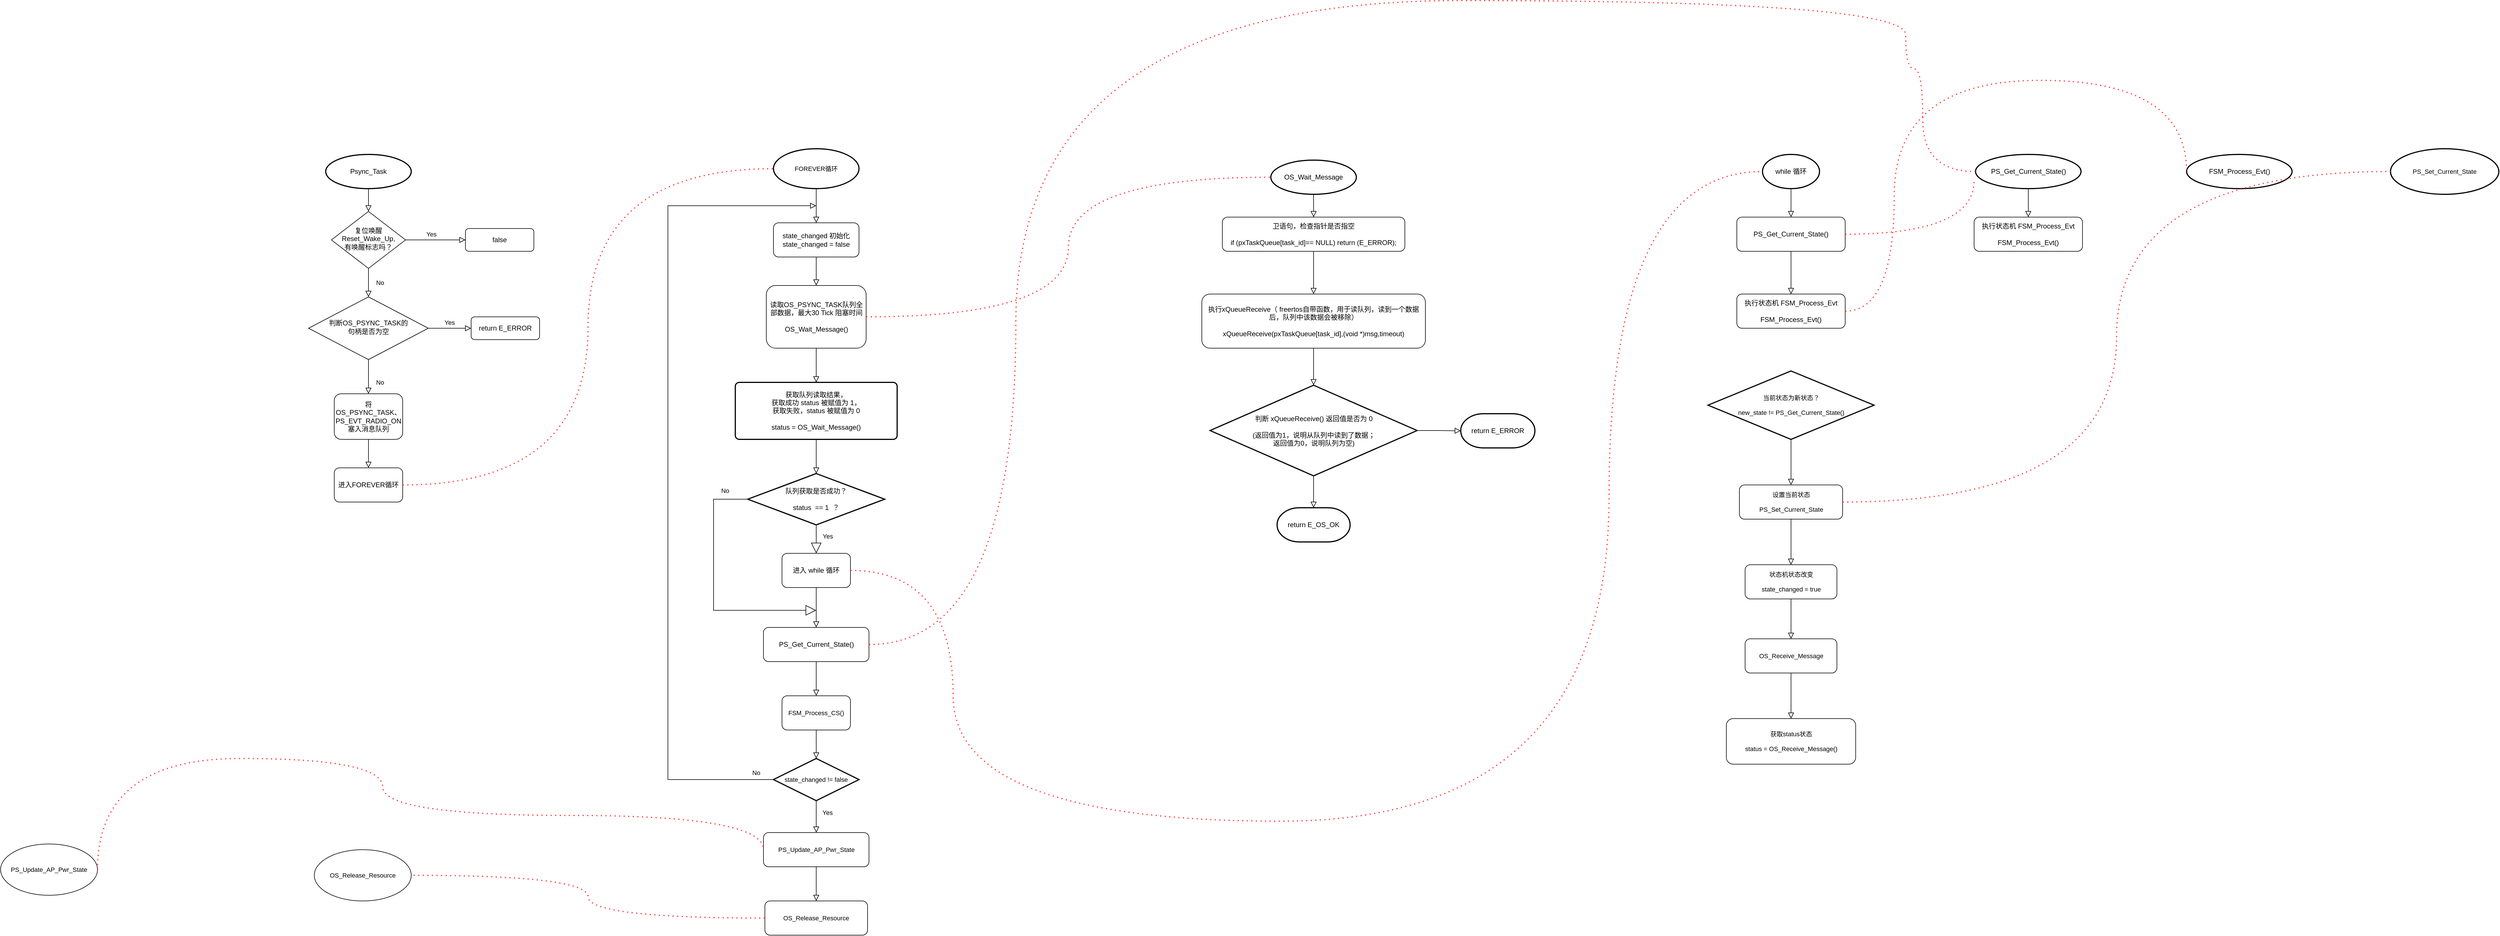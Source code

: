 <mxfile version="21.1.1" type="github">
  <diagram id="C5RBs43oDa-KdzZeNtuy" name="Page-1">
    <mxGraphModel dx="2639" dy="1533" grid="1" gridSize="10" guides="1" tooltips="1" connect="1" arrows="1" fold="1" page="1" pageScale="1" pageWidth="827" pageHeight="1169" math="0" shadow="0">
      <root>
        <mxCell id="WIyWlLk6GJQsqaUBKTNV-0" />
        <mxCell id="WIyWlLk6GJQsqaUBKTNV-1" parent="WIyWlLk6GJQsqaUBKTNV-0" />
        <mxCell id="h0zI696RxbgCG7kidYG2-146" value="" style="edgeStyle=orthogonalEdgeStyle;shape=connector;rounded=0;orthogonalLoop=1;jettySize=auto;html=1;shadow=0;labelBackgroundColor=none;strokeColor=default;strokeWidth=1;fontFamily=Helvetica;fontSize=11;fontColor=default;endArrow=block;endFill=0;endSize=8;" edge="1" parent="WIyWlLk6GJQsqaUBKTNV-1" source="h0zI696RxbgCG7kidYG2-1" target="h0zI696RxbgCG7kidYG2-6">
          <mxGeometry relative="1" as="geometry" />
        </mxCell>
        <mxCell id="h0zI696RxbgCG7kidYG2-1" value="state_changed 初始化&lt;br&gt;state_changed = false" style="rounded=1;whiteSpace=wrap;html=1;" vertex="1" parent="WIyWlLk6GJQsqaUBKTNV-1">
          <mxGeometry x="-35" y="170" width="150" height="60" as="geometry" />
        </mxCell>
        <mxCell id="h0zI696RxbgCG7kidYG2-145" value="" style="edgeStyle=orthogonalEdgeStyle;shape=connector;rounded=0;orthogonalLoop=1;jettySize=auto;html=1;shadow=0;labelBackgroundColor=none;strokeColor=default;strokeWidth=1;fontFamily=Helvetica;fontSize=11;fontColor=default;endArrow=block;endFill=0;endSize=8;" edge="1" parent="WIyWlLk6GJQsqaUBKTNV-1" source="h0zI696RxbgCG7kidYG2-6" target="h0zI696RxbgCG7kidYG2-34">
          <mxGeometry relative="1" as="geometry" />
        </mxCell>
        <mxCell id="h0zI696RxbgCG7kidYG2-6" value="读取OS_PSYNC_TASK队列全部数据，最大30 Tick 阻塞时间&lt;br&gt;&lt;br&gt;OS_Wait_Message()" style="rounded=1;whiteSpace=wrap;html=1;" vertex="1" parent="WIyWlLk6GJQsqaUBKTNV-1">
          <mxGeometry x="-47.5" y="280" width="175" height="110" as="geometry" />
        </mxCell>
        <mxCell id="h0zI696RxbgCG7kidYG2-151" value="" style="edgeStyle=orthogonalEdgeStyle;shape=connector;rounded=0;orthogonalLoop=1;jettySize=auto;html=1;shadow=0;labelBackgroundColor=none;strokeColor=default;strokeWidth=1;fontFamily=Helvetica;fontSize=11;fontColor=default;endArrow=block;endFill=0;endSize=8;" edge="1" parent="WIyWlLk6GJQsqaUBKTNV-1" source="h0zI696RxbgCG7kidYG2-9" target="h0zI696RxbgCG7kidYG2-16">
          <mxGeometry relative="1" as="geometry" />
        </mxCell>
        <mxCell id="h0zI696RxbgCG7kidYG2-9" value="卫语句，检查指针是否指空&lt;br&gt;&lt;br&gt;if (pxTaskQueue[task_id]== NULL) return (E_ERROR);" style="rounded=1;whiteSpace=wrap;html=1;" vertex="1" parent="WIyWlLk6GJQsqaUBKTNV-1">
          <mxGeometry x="752" y="160" width="320" height="60" as="geometry" />
        </mxCell>
        <mxCell id="h0zI696RxbgCG7kidYG2-152" value="" style="edgeStyle=orthogonalEdgeStyle;shape=connector;rounded=0;orthogonalLoop=1;jettySize=auto;html=1;shadow=0;labelBackgroundColor=none;strokeColor=default;strokeWidth=1;fontFamily=Helvetica;fontSize=11;fontColor=default;endArrow=block;endFill=0;endSize=8;" edge="1" parent="WIyWlLk6GJQsqaUBKTNV-1" source="h0zI696RxbgCG7kidYG2-16" target="h0zI696RxbgCG7kidYG2-22">
          <mxGeometry relative="1" as="geometry" />
        </mxCell>
        <mxCell id="h0zI696RxbgCG7kidYG2-16" value="执行xQueueReceive（ freertos自带函数，用于读队列，读到一个数据后，队列中该数据会被移除）&lt;br&gt;&lt;br&gt;xQueueReceive(pxTaskQueue[task_id],(void *)msg,timeout)" style="rounded=1;whiteSpace=wrap;html=1;" vertex="1" parent="WIyWlLk6GJQsqaUBKTNV-1">
          <mxGeometry x="716" y="295" width="392" height="95" as="geometry" />
        </mxCell>
        <mxCell id="h0zI696RxbgCG7kidYG2-153" value="" style="edgeStyle=orthogonalEdgeStyle;shape=connector;rounded=0;orthogonalLoop=1;jettySize=auto;html=1;shadow=0;labelBackgroundColor=none;strokeColor=default;strokeWidth=1;fontFamily=Helvetica;fontSize=11;fontColor=default;endArrow=block;endFill=0;endSize=8;" edge="1" parent="WIyWlLk6GJQsqaUBKTNV-1" source="h0zI696RxbgCG7kidYG2-22" target="h0zI696RxbgCG7kidYG2-29">
          <mxGeometry relative="1" as="geometry" />
        </mxCell>
        <mxCell id="h0zI696RxbgCG7kidYG2-154" value="" style="edgeStyle=orthogonalEdgeStyle;shape=connector;rounded=0;orthogonalLoop=1;jettySize=auto;html=1;shadow=0;labelBackgroundColor=none;strokeColor=default;strokeWidth=1;fontFamily=Helvetica;fontSize=11;fontColor=default;endArrow=block;endFill=0;endSize=8;" edge="1" parent="WIyWlLk6GJQsqaUBKTNV-1" source="h0zI696RxbgCG7kidYG2-22" target="h0zI696RxbgCG7kidYG2-26">
          <mxGeometry relative="1" as="geometry" />
        </mxCell>
        <mxCell id="h0zI696RxbgCG7kidYG2-22" value="判断 xQueueReceive() 返回值是否为 0&lt;br&gt;&lt;br&gt;(返回值为1，说明从队列中读到了数据；&lt;br&gt;返回值为0，说明队列为空)" style="strokeWidth=2;html=1;shape=mxgraph.flowchart.decision;whiteSpace=wrap;rounded=1;strokeColor=default;fontFamily=Helvetica;fontSize=12;fontColor=default;fillColor=default;" vertex="1" parent="WIyWlLk6GJQsqaUBKTNV-1">
          <mxGeometry x="730.5" y="455" width="363" height="159" as="geometry" />
        </mxCell>
        <mxCell id="h0zI696RxbgCG7kidYG2-26" value="return&amp;nbsp;E_OS_OK" style="strokeWidth=2;html=1;shape=mxgraph.flowchart.terminator;whiteSpace=wrap;rounded=1;strokeColor=default;fontFamily=Helvetica;fontSize=12;fontColor=default;fillColor=default;" vertex="1" parent="WIyWlLk6GJQsqaUBKTNV-1">
          <mxGeometry x="848" y="670" width="128" height="60" as="geometry" />
        </mxCell>
        <mxCell id="h0zI696RxbgCG7kidYG2-150" value="" style="edgeStyle=orthogonalEdgeStyle;shape=connector;rounded=0;orthogonalLoop=1;jettySize=auto;html=1;shadow=0;labelBackgroundColor=none;strokeColor=default;strokeWidth=1;fontFamily=Helvetica;fontSize=11;fontColor=default;endArrow=block;endFill=0;endSize=8;" edge="1" parent="WIyWlLk6GJQsqaUBKTNV-1" source="h0zI696RxbgCG7kidYG2-28" target="h0zI696RxbgCG7kidYG2-9">
          <mxGeometry relative="1" as="geometry" />
        </mxCell>
        <mxCell id="h0zI696RxbgCG7kidYG2-28" value="OS_Wait_Message" style="strokeWidth=2;html=1;shape=mxgraph.flowchart.start_1;whiteSpace=wrap;rounded=1;strokeColor=default;fontFamily=Helvetica;fontSize=12;fontColor=default;fillColor=default;" vertex="1" parent="WIyWlLk6GJQsqaUBKTNV-1">
          <mxGeometry x="837" y="60" width="150" height="60" as="geometry" />
        </mxCell>
        <mxCell id="h0zI696RxbgCG7kidYG2-29" value="return&amp;nbsp;E_ERROR" style="strokeWidth=2;html=1;shape=mxgraph.flowchart.terminator;whiteSpace=wrap;rounded=1;strokeColor=default;fontFamily=Helvetica;fontSize=12;fontColor=default;fillColor=default;" vertex="1" parent="WIyWlLk6GJQsqaUBKTNV-1">
          <mxGeometry x="1170" y="505" width="130" height="60" as="geometry" />
        </mxCell>
        <mxCell id="h0zI696RxbgCG7kidYG2-116" value="" style="edgeStyle=orthogonalEdgeStyle;shape=connector;rounded=0;orthogonalLoop=1;jettySize=auto;html=1;shadow=0;labelBackgroundColor=none;strokeColor=default;strokeWidth=1;fontFamily=Helvetica;fontSize=11;fontColor=default;endArrow=block;endFill=0;endSize=8;" edge="1" parent="WIyWlLk6GJQsqaUBKTNV-1" source="h0zI696RxbgCG7kidYG2-34" target="h0zI696RxbgCG7kidYG2-37">
          <mxGeometry relative="1" as="geometry" />
        </mxCell>
        <mxCell id="h0zI696RxbgCG7kidYG2-34" value="获取队列读取结果，&lt;br&gt;获取成功 status 被赋值为 1，&lt;br&gt;获取失败，status 被赋值为 0&lt;br&gt;&lt;br&gt;status = OS_Wait_Message()" style="rounded=1;whiteSpace=wrap;html=1;absoluteArcSize=1;arcSize=14;strokeWidth=2;strokeColor=default;fontFamily=Helvetica;fontSize=12;fontColor=default;fillColor=default;fontStyle=0" vertex="1" parent="WIyWlLk6GJQsqaUBKTNV-1">
          <mxGeometry x="-101.87" y="450" width="283.75" height="100" as="geometry" />
        </mxCell>
        <mxCell id="h0zI696RxbgCG7kidYG2-37" value="队列获取是否成功？&lt;br&gt;&lt;br&gt;status&amp;nbsp; == 1&amp;nbsp; ？" style="strokeWidth=2;html=1;shape=mxgraph.flowchart.decision;whiteSpace=wrap;rounded=1;strokeColor=default;fontFamily=Helvetica;fontSize=12;fontColor=default;fillColor=default;" vertex="1" parent="WIyWlLk6GJQsqaUBKTNV-1">
          <mxGeometry x="-80" y="610" width="240" height="90" as="geometry" />
        </mxCell>
        <mxCell id="h0zI696RxbgCG7kidYG2-200" value="" style="edgeStyle=orthogonalEdgeStyle;shape=connector;rounded=0;orthogonalLoop=1;jettySize=auto;html=1;shadow=0;labelBackgroundColor=none;strokeColor=default;strokeWidth=1;fontFamily=Helvetica;fontSize=11;fontColor=default;endArrow=block;endFill=0;endSize=8;" edge="1" parent="WIyWlLk6GJQsqaUBKTNV-1" source="h0zI696RxbgCG7kidYG2-40" target="h0zI696RxbgCG7kidYG2-198">
          <mxGeometry relative="1" as="geometry" />
        </mxCell>
        <mxCell id="h0zI696RxbgCG7kidYG2-40" value="PS_Get_Current_State()" style="rounded=1;whiteSpace=wrap;html=1;strokeColor=default;fontFamily=Helvetica;fontSize=12;fontColor=default;fillColor=default;" vertex="1" parent="WIyWlLk6GJQsqaUBKTNV-1">
          <mxGeometry x="1654" y="160" width="190" height="60" as="geometry" />
        </mxCell>
        <mxCell id="h0zI696RxbgCG7kidYG2-77" value="" style="edgeStyle=orthogonalEdgeStyle;shape=connector;rounded=0;orthogonalLoop=1;jettySize=auto;html=1;shadow=0;labelBackgroundColor=none;strokeColor=default;strokeWidth=1;fontFamily=Helvetica;fontSize=11;fontColor=default;endArrow=block;endFill=0;endSize=8;exitX=0.5;exitY=1;exitDx=0;exitDy=0;" edge="1" parent="WIyWlLk6GJQsqaUBKTNV-1" source="h0zI696RxbgCG7kidYG2-44" target="h0zI696RxbgCG7kidYG2-54">
          <mxGeometry relative="1" as="geometry">
            <Array as="points" />
          </mxGeometry>
        </mxCell>
        <mxCell id="h0zI696RxbgCG7kidYG2-44" value="进入 while 循环" style="rounded=1;whiteSpace=wrap;html=1;strokeColor=default;fontFamily=Helvetica;fontSize=12;fontColor=default;fillColor=default;" vertex="1" parent="WIyWlLk6GJQsqaUBKTNV-1">
          <mxGeometry x="-20" y="750" width="120" height="60" as="geometry" />
        </mxCell>
        <mxCell id="h0zI696RxbgCG7kidYG2-155" value="" style="edgeStyle=orthogonalEdgeStyle;shape=connector;rounded=0;orthogonalLoop=1;jettySize=auto;html=1;shadow=0;labelBackgroundColor=none;strokeColor=default;strokeWidth=1;fontFamily=Helvetica;fontSize=11;fontColor=default;endArrow=block;endFill=0;endSize=8;" edge="1" parent="WIyWlLk6GJQsqaUBKTNV-1" source="h0zI696RxbgCG7kidYG2-45" target="h0zI696RxbgCG7kidYG2-40">
          <mxGeometry relative="1" as="geometry" />
        </mxCell>
        <mxCell id="h0zI696RxbgCG7kidYG2-45" value="while 循环" style="strokeWidth=2;html=1;shape=mxgraph.flowchart.start_1;whiteSpace=wrap;rounded=1;strokeColor=default;fontFamily=Helvetica;fontSize=12;fontColor=default;fillColor=default;" vertex="1" parent="WIyWlLk6GJQsqaUBKTNV-1">
          <mxGeometry x="1699" y="50" width="100" height="60" as="geometry" />
        </mxCell>
        <mxCell id="h0zI696RxbgCG7kidYG2-51" value="" style="endArrow=none;dashed=1;html=1;dashPattern=1 3;strokeWidth=2;rounded=0;fontFamily=Helvetica;fontSize=12;fontColor=default;exitX=1;exitY=0.5;exitDx=0;exitDy=0;entryX=0;entryY=0.5;entryDx=0;entryDy=0;entryPerimeter=0;edgeStyle=orthogonalEdgeStyle;curved=1;fillColor=#FF3333;strokeColor=#FF3333;" edge="1" parent="WIyWlLk6GJQsqaUBKTNV-1" source="h0zI696RxbgCG7kidYG2-6" target="h0zI696RxbgCG7kidYG2-28">
          <mxGeometry width="50" height="50" relative="1" as="geometry">
            <mxPoint x="330" y="520" as="sourcePoint" />
            <mxPoint x="550" y="470" as="targetPoint" />
          </mxGeometry>
        </mxCell>
        <mxCell id="h0zI696RxbgCG7kidYG2-53" value="" style="endArrow=none;dashed=1;html=1;dashPattern=1 3;strokeWidth=2;rounded=0;fontFamily=Helvetica;fontSize=12;fontColor=default;exitX=1;exitY=0.5;exitDx=0;exitDy=0;edgeStyle=orthogonalEdgeStyle;curved=1;fillColor=#FF3333;strokeColor=#FF3333;entryX=0;entryY=0.5;entryDx=0;entryDy=0;entryPerimeter=0;" edge="1" parent="WIyWlLk6GJQsqaUBKTNV-1" source="h0zI696RxbgCG7kidYG2-44" target="h0zI696RxbgCG7kidYG2-45">
          <mxGeometry width="50" height="50" relative="1" as="geometry">
            <mxPoint x="970.43" y="885" as="sourcePoint" />
            <mxPoint x="1690" y="80" as="targetPoint" />
            <Array as="points">
              <mxPoint x="280" y="1220" />
              <mxPoint x="1430" y="1220" />
              <mxPoint x="1430" y="80" />
            </Array>
          </mxGeometry>
        </mxCell>
        <mxCell id="h0zI696RxbgCG7kidYG2-158" value="" style="edgeStyle=orthogonalEdgeStyle;shape=connector;rounded=0;orthogonalLoop=1;jettySize=auto;html=1;shadow=0;labelBackgroundColor=none;strokeColor=default;strokeWidth=1;fontFamily=Helvetica;fontSize=11;fontColor=default;endArrow=block;endFill=0;endSize=8;" edge="1" parent="WIyWlLk6GJQsqaUBKTNV-1" source="h0zI696RxbgCG7kidYG2-54" target="h0zI696RxbgCG7kidYG2-157">
          <mxGeometry relative="1" as="geometry" />
        </mxCell>
        <mxCell id="h0zI696RxbgCG7kidYG2-54" value="PS_Get_Current_State()" style="rounded=1;whiteSpace=wrap;html=1;strokeColor=default;fontFamily=Helvetica;fontSize=12;fontColor=default;fillColor=default;" vertex="1" parent="WIyWlLk6GJQsqaUBKTNV-1">
          <mxGeometry x="-52.49" y="880" width="185" height="60" as="geometry" />
        </mxCell>
        <mxCell id="h0zI696RxbgCG7kidYG2-55" value="执行状态机&amp;nbsp;FSM_Process_Evt&lt;br&gt;&lt;br&gt;FSM_Process_Evt()" style="rounded=1;whiteSpace=wrap;html=1;strokeColor=default;fontFamily=Helvetica;fontSize=12;fontColor=default;fillColor=default;" vertex="1" parent="WIyWlLk6GJQsqaUBKTNV-1">
          <mxGeometry x="2070" y="160" width="190" height="60" as="geometry" />
        </mxCell>
        <mxCell id="h0zI696RxbgCG7kidYG2-156" value="" style="edgeStyle=orthogonalEdgeStyle;shape=connector;rounded=0;orthogonalLoop=1;jettySize=auto;html=1;shadow=0;labelBackgroundColor=none;strokeColor=default;strokeWidth=1;fontFamily=Helvetica;fontSize=11;fontColor=default;endArrow=block;endFill=0;endSize=8;" edge="1" parent="WIyWlLk6GJQsqaUBKTNV-1" source="h0zI696RxbgCG7kidYG2-57" target="h0zI696RxbgCG7kidYG2-55">
          <mxGeometry relative="1" as="geometry" />
        </mxCell>
        <mxCell id="h0zI696RxbgCG7kidYG2-57" value="PS_Get_Current_State()" style="strokeWidth=2;html=1;shape=mxgraph.flowchart.start_1;whiteSpace=wrap;rounded=1;strokeColor=default;fontFamily=Helvetica;fontSize=12;fontColor=default;fillColor=default;" vertex="1" parent="WIyWlLk6GJQsqaUBKTNV-1">
          <mxGeometry x="2072.5" y="50" width="185" height="60" as="geometry" />
        </mxCell>
        <mxCell id="h0zI696RxbgCG7kidYG2-82" value="" style="endArrow=none;dashed=1;html=1;dashPattern=1 3;strokeWidth=2;rounded=0;fontFamily=Helvetica;fontSize=12;fontColor=default;edgeStyle=orthogonalEdgeStyle;curved=1;fillColor=#FF3333;strokeColor=#FF3333;entryX=0;entryY=0.5;entryDx=0;entryDy=0;entryPerimeter=0;exitX=1;exitY=0.5;exitDx=0;exitDy=0;" edge="1" parent="WIyWlLk6GJQsqaUBKTNV-1" source="h0zI696RxbgCG7kidYG2-54" target="h0zI696RxbgCG7kidYG2-57">
          <mxGeometry width="50" height="50" relative="1" as="geometry">
            <mxPoint x="490" y="1500" as="sourcePoint" />
            <mxPoint x="1909.51" y="270" as="targetPoint" />
            <Array as="points">
              <mxPoint x="390" y="910" />
              <mxPoint x="390" y="-220" />
              <mxPoint x="1950" y="-220" />
              <mxPoint x="1950" y="-100" />
              <mxPoint x="1980" y="-100" />
              <mxPoint x="1980" y="80" />
            </Array>
          </mxGeometry>
        </mxCell>
        <mxCell id="h0zI696RxbgCG7kidYG2-122" value="Yes" style="endArrow=block;endSize=16;endFill=0;html=1;rounded=0;shadow=0;labelBackgroundColor=none;strokeColor=default;strokeWidth=1;fontFamily=Helvetica;fontSize=11;fontColor=default;shape=connector;exitX=0.5;exitY=1;exitDx=0;exitDy=0;exitPerimeter=0;" edge="1" parent="WIyWlLk6GJQsqaUBKTNV-1" source="h0zI696RxbgCG7kidYG2-37" target="h0zI696RxbgCG7kidYG2-44">
          <mxGeometry x="-0.2" y="20" width="160" relative="1" as="geometry">
            <mxPoint x="140" y="890" as="sourcePoint" />
            <mxPoint x="300" y="890" as="targetPoint" />
            <mxPoint as="offset" />
          </mxGeometry>
        </mxCell>
        <mxCell id="h0zI696RxbgCG7kidYG2-144" value="No" style="endArrow=block;endSize=16;endFill=0;html=1;rounded=0;shadow=0;labelBackgroundColor=none;strokeColor=default;strokeWidth=1;fontFamily=Helvetica;fontSize=11;fontColor=default;shape=connector;exitX=0;exitY=0.5;exitDx=0;exitDy=0;exitPerimeter=0;" edge="1" parent="WIyWlLk6GJQsqaUBKTNV-1" source="h0zI696RxbgCG7kidYG2-37">
          <mxGeometry x="-0.816" y="-15" width="160" relative="1" as="geometry">
            <mxPoint x="60" y="720" as="sourcePoint" />
            <mxPoint x="40" y="850" as="targetPoint" />
            <Array as="points">
              <mxPoint x="-140" y="655" />
              <mxPoint x="-140" y="850" />
            </Array>
            <mxPoint as="offset" />
          </mxGeometry>
        </mxCell>
        <mxCell id="h0zI696RxbgCG7kidYG2-160" value="" style="edgeStyle=orthogonalEdgeStyle;shape=connector;rounded=0;orthogonalLoop=1;jettySize=auto;html=1;shadow=0;labelBackgroundColor=none;strokeColor=default;strokeWidth=1;fontFamily=Helvetica;fontSize=11;fontColor=default;endArrow=block;endFill=0;endSize=8;" edge="1" parent="WIyWlLk6GJQsqaUBKTNV-1" source="h0zI696RxbgCG7kidYG2-157" target="h0zI696RxbgCG7kidYG2-159">
          <mxGeometry relative="1" as="geometry" />
        </mxCell>
        <mxCell id="h0zI696RxbgCG7kidYG2-157" value="FSM_Process_CS()" style="rounded=1;whiteSpace=wrap;html=1;shadow=0;strokeColor=default;strokeWidth=1;fontFamily=Helvetica;fontSize=11;fontColor=default;fillColor=default;" vertex="1" parent="WIyWlLk6GJQsqaUBKTNV-1">
          <mxGeometry x="-20" y="1000" width="120" height="60" as="geometry" />
        </mxCell>
        <mxCell id="h0zI696RxbgCG7kidYG2-162" value="" style="edgeStyle=orthogonalEdgeStyle;shape=connector;rounded=0;orthogonalLoop=1;jettySize=auto;html=1;shadow=0;labelBackgroundColor=none;strokeColor=default;strokeWidth=1;fontFamily=Helvetica;fontSize=11;fontColor=default;endArrow=block;endFill=0;endSize=8;" edge="1" parent="WIyWlLk6GJQsqaUBKTNV-1" source="h0zI696RxbgCG7kidYG2-159" target="h0zI696RxbgCG7kidYG2-161">
          <mxGeometry relative="1" as="geometry" />
        </mxCell>
        <mxCell id="h0zI696RxbgCG7kidYG2-184" style="edgeStyle=orthogonalEdgeStyle;shape=connector;rounded=0;orthogonalLoop=1;jettySize=auto;html=1;exitX=0;exitY=0.5;exitDx=0;exitDy=0;exitPerimeter=0;shadow=0;labelBackgroundColor=none;strokeColor=default;strokeWidth=1;fontFamily=Helvetica;fontSize=11;fontColor=default;endArrow=block;endFill=0;endSize=8;" edge="1" parent="WIyWlLk6GJQsqaUBKTNV-1" source="h0zI696RxbgCG7kidYG2-159">
          <mxGeometry relative="1" as="geometry">
            <mxPoint x="40" y="140" as="targetPoint" />
            <Array as="points">
              <mxPoint x="-220" y="1147" />
              <mxPoint x="-220" y="140" />
            </Array>
          </mxGeometry>
        </mxCell>
        <mxCell id="h0zI696RxbgCG7kidYG2-159" value="state_changed != false" style="strokeWidth=2;html=1;shape=mxgraph.flowchart.decision;whiteSpace=wrap;shadow=0;strokeColor=default;fontFamily=Helvetica;fontSize=11;fontColor=default;fillColor=default;" vertex="1" parent="WIyWlLk6GJQsqaUBKTNV-1">
          <mxGeometry x="-34.99" y="1110" width="150" height="74" as="geometry" />
        </mxCell>
        <mxCell id="h0zI696RxbgCG7kidYG2-164" value="" style="edgeStyle=orthogonalEdgeStyle;shape=connector;rounded=0;orthogonalLoop=1;jettySize=auto;html=1;shadow=0;labelBackgroundColor=none;strokeColor=default;strokeWidth=1;fontFamily=Helvetica;fontSize=11;fontColor=default;endArrow=block;endFill=0;endSize=8;" edge="1" parent="WIyWlLk6GJQsqaUBKTNV-1" source="h0zI696RxbgCG7kidYG2-161" target="h0zI696RxbgCG7kidYG2-163">
          <mxGeometry relative="1" as="geometry" />
        </mxCell>
        <mxCell id="h0zI696RxbgCG7kidYG2-161" value="PS_Update_AP_Pwr_State" style="rounded=1;whiteSpace=wrap;html=1;shadow=0;strokeColor=default;strokeWidth=1;fontFamily=Helvetica;fontSize=11;fontColor=default;fillColor=default;" vertex="1" parent="WIyWlLk6GJQsqaUBKTNV-1">
          <mxGeometry x="-52.49" y="1240" width="185" height="60" as="geometry" />
        </mxCell>
        <mxCell id="h0zI696RxbgCG7kidYG2-163" value="OS_Release_Resource" style="rounded=1;whiteSpace=wrap;html=1;shadow=0;strokeColor=default;strokeWidth=1;fontFamily=Helvetica;fontSize=11;fontColor=default;fillColor=default;" vertex="1" parent="WIyWlLk6GJQsqaUBKTNV-1">
          <mxGeometry x="-50" y="1360" width="180" height="60" as="geometry" />
        </mxCell>
        <mxCell id="h0zI696RxbgCG7kidYG2-165" value="No" style="rounded=0;html=1;jettySize=auto;orthogonalLoop=1;fontSize=11;endArrow=block;endFill=0;endSize=8;strokeWidth=1;shadow=0;labelBackgroundColor=none;edgeStyle=orthogonalEdgeStyle;" edge="1" parent="WIyWlLk6GJQsqaUBKTNV-1" source="h0zI696RxbgCG7kidYG2-167" target="h0zI696RxbgCG7kidYG2-171">
          <mxGeometry y="20" relative="1" as="geometry">
            <mxPoint as="offset" />
            <Array as="points">
              <mxPoint x="-745" y="300" />
            </Array>
          </mxGeometry>
        </mxCell>
        <mxCell id="h0zI696RxbgCG7kidYG2-166" value="Yes" style="edgeStyle=orthogonalEdgeStyle;rounded=0;html=1;jettySize=auto;orthogonalLoop=1;fontSize=11;endArrow=block;endFill=0;endSize=8;strokeWidth=1;shadow=0;labelBackgroundColor=none;" edge="1" parent="WIyWlLk6GJQsqaUBKTNV-1" source="h0zI696RxbgCG7kidYG2-167" target="h0zI696RxbgCG7kidYG2-168">
          <mxGeometry x="-0.143" y="10" relative="1" as="geometry">
            <mxPoint as="offset" />
          </mxGeometry>
        </mxCell>
        <mxCell id="h0zI696RxbgCG7kidYG2-167" value="复位唤醒Reset_Wake_Up,&lt;br&gt;有唤醒标志吗？" style="rhombus;whiteSpace=wrap;html=1;shadow=0;fontFamily=Helvetica;fontSize=12;align=center;strokeWidth=1;spacing=6;spacingTop=-4;" vertex="1" parent="WIyWlLk6GJQsqaUBKTNV-1">
          <mxGeometry x="-810" y="150" width="130" height="100" as="geometry" />
        </mxCell>
        <mxCell id="h0zI696RxbgCG7kidYG2-168" value="false" style="rounded=1;whiteSpace=wrap;html=1;fontSize=12;glass=0;strokeWidth=1;shadow=0;" vertex="1" parent="WIyWlLk6GJQsqaUBKTNV-1">
          <mxGeometry x="-575" y="180" width="120" height="40" as="geometry" />
        </mxCell>
        <mxCell id="h0zI696RxbgCG7kidYG2-169" value="No" style="rounded=0;html=1;jettySize=auto;orthogonalLoop=1;fontSize=11;endArrow=block;endFill=0;endSize=8;strokeWidth=1;shadow=0;labelBackgroundColor=none;edgeStyle=orthogonalEdgeStyle;" edge="1" parent="WIyWlLk6GJQsqaUBKTNV-1" source="h0zI696RxbgCG7kidYG2-171" target="h0zI696RxbgCG7kidYG2-173">
          <mxGeometry x="0.333" y="20" relative="1" as="geometry">
            <mxPoint as="offset" />
          </mxGeometry>
        </mxCell>
        <mxCell id="h0zI696RxbgCG7kidYG2-170" value="Yes" style="edgeStyle=orthogonalEdgeStyle;rounded=0;html=1;jettySize=auto;orthogonalLoop=1;fontSize=11;endArrow=block;endFill=0;endSize=8;strokeWidth=1;shadow=0;labelBackgroundColor=none;" edge="1" parent="WIyWlLk6GJQsqaUBKTNV-1" source="h0zI696RxbgCG7kidYG2-171" target="h0zI696RxbgCG7kidYG2-174">
          <mxGeometry x="-0.009" y="10" relative="1" as="geometry">
            <mxPoint as="offset" />
          </mxGeometry>
        </mxCell>
        <mxCell id="h0zI696RxbgCG7kidYG2-171" value="判断OS_PSYNC_TASK的&lt;br&gt;句柄是否为空" style="rhombus;whiteSpace=wrap;html=1;shadow=0;fontFamily=Helvetica;fontSize=12;align=center;strokeWidth=1;spacing=6;spacingTop=-4;" vertex="1" parent="WIyWlLk6GJQsqaUBKTNV-1">
          <mxGeometry x="-850" y="300" width="210" height="110" as="geometry" />
        </mxCell>
        <mxCell id="h0zI696RxbgCG7kidYG2-172" value="" style="edgeStyle=orthogonalEdgeStyle;shape=connector;rounded=0;orthogonalLoop=1;jettySize=auto;html=1;shadow=0;labelBackgroundColor=none;strokeColor=default;strokeWidth=1;fontFamily=Helvetica;fontSize=11;fontColor=default;endArrow=block;endFill=0;endSize=8;" edge="1" parent="WIyWlLk6GJQsqaUBKTNV-1" source="h0zI696RxbgCG7kidYG2-173">
          <mxGeometry relative="1" as="geometry">
            <mxPoint x="-745" y="600" as="targetPoint" />
          </mxGeometry>
        </mxCell>
        <mxCell id="h0zI696RxbgCG7kidYG2-173" value="将OS_PSYNC_TASK、PS_EVT_RADIO_ON塞入消息队列" style="rounded=1;whiteSpace=wrap;html=1;fontSize=12;glass=0;strokeWidth=1;shadow=0;" vertex="1" parent="WIyWlLk6GJQsqaUBKTNV-1">
          <mxGeometry x="-805" y="470" width="120" height="80" as="geometry" />
        </mxCell>
        <mxCell id="h0zI696RxbgCG7kidYG2-174" value="return&amp;nbsp;E_ERROR" style="rounded=1;whiteSpace=wrap;html=1;fontSize=12;glass=0;strokeWidth=1;shadow=0;" vertex="1" parent="WIyWlLk6GJQsqaUBKTNV-1">
          <mxGeometry x="-565" y="335" width="120" height="40" as="geometry" />
        </mxCell>
        <mxCell id="h0zI696RxbgCG7kidYG2-175" value="" style="edgeStyle=orthogonalEdgeStyle;shape=connector;rounded=0;orthogonalLoop=1;jettySize=auto;html=1;shadow=0;labelBackgroundColor=none;strokeColor=default;strokeWidth=1;fontFamily=Helvetica;fontSize=11;fontColor=default;endArrow=block;endFill=0;endSize=8;" edge="1" parent="WIyWlLk6GJQsqaUBKTNV-1" source="h0zI696RxbgCG7kidYG2-176" target="h0zI696RxbgCG7kidYG2-167">
          <mxGeometry relative="1" as="geometry" />
        </mxCell>
        <mxCell id="h0zI696RxbgCG7kidYG2-176" value="Psync_Task" style="strokeWidth=2;html=1;shape=mxgraph.flowchart.start_1;whiteSpace=wrap;rounded=1;strokeColor=default;fontFamily=Helvetica;fontSize=12;fontColor=default;fillColor=default;" vertex="1" parent="WIyWlLk6GJQsqaUBKTNV-1">
          <mxGeometry x="-819.99" y="50" width="150" height="60" as="geometry" />
        </mxCell>
        <mxCell id="h0zI696RxbgCG7kidYG2-177" value="进入FOREVER循环" style="rounded=1;whiteSpace=wrap;html=1;" vertex="1" parent="WIyWlLk6GJQsqaUBKTNV-1">
          <mxGeometry x="-804.99" y="600" width="120" height="60" as="geometry" />
        </mxCell>
        <mxCell id="h0zI696RxbgCG7kidYG2-185" value="" style="edgeStyle=orthogonalEdgeStyle;shape=connector;rounded=0;orthogonalLoop=1;jettySize=auto;html=1;shadow=0;labelBackgroundColor=none;strokeColor=default;strokeWidth=1;fontFamily=Helvetica;fontSize=11;fontColor=default;endArrow=block;endFill=0;endSize=8;" edge="1" parent="WIyWlLk6GJQsqaUBKTNV-1" source="h0zI696RxbgCG7kidYG2-178" target="h0zI696RxbgCG7kidYG2-1">
          <mxGeometry relative="1" as="geometry" />
        </mxCell>
        <mxCell id="h0zI696RxbgCG7kidYG2-178" value="FOREVER循环" style="strokeWidth=2;html=1;shape=mxgraph.flowchart.start_1;whiteSpace=wrap;shadow=0;strokeColor=default;fontFamily=Helvetica;fontSize=11;fontColor=default;fillColor=default;" vertex="1" parent="WIyWlLk6GJQsqaUBKTNV-1">
          <mxGeometry x="-34.99" y="40" width="150" height="70" as="geometry" />
        </mxCell>
        <mxCell id="h0zI696RxbgCG7kidYG2-182" value="" style="endArrow=none;dashed=1;html=1;dashPattern=1 3;strokeWidth=2;rounded=0;shadow=0;labelBackgroundColor=none;strokeColor=#FF3333;fontFamily=Helvetica;fontSize=11;fontColor=default;endSize=8;shape=connector;exitX=1;exitY=0.5;exitDx=0;exitDy=0;entryX=0;entryY=0.5;entryDx=0;entryDy=0;entryPerimeter=0;edgeStyle=orthogonalEdgeStyle;curved=1;" edge="1" parent="WIyWlLk6GJQsqaUBKTNV-1" source="h0zI696RxbgCG7kidYG2-177" target="h0zI696RxbgCG7kidYG2-178">
          <mxGeometry width="50" height="50" relative="1" as="geometry">
            <mxPoint x="-340" y="470" as="sourcePoint" />
            <mxPoint x="-290" y="420" as="targetPoint" />
          </mxGeometry>
        </mxCell>
        <mxCell id="h0zI696RxbgCG7kidYG2-186" value="Yes" style="text;html=1;strokeColor=none;fillColor=none;align=center;verticalAlign=middle;whiteSpace=wrap;rounded=0;fontSize=11;fontFamily=Helvetica;fontColor=default;" vertex="1" parent="WIyWlLk6GJQsqaUBKTNV-1">
          <mxGeometry x="30" y="1190" width="60" height="30" as="geometry" />
        </mxCell>
        <mxCell id="h0zI696RxbgCG7kidYG2-187" value="No" style="text;html=1;strokeColor=none;fillColor=none;align=center;verticalAlign=middle;whiteSpace=wrap;rounded=0;fontSize=11;fontFamily=Helvetica;fontColor=default;" vertex="1" parent="WIyWlLk6GJQsqaUBKTNV-1">
          <mxGeometry x="-94.99" y="1120" width="60" height="30" as="geometry" />
        </mxCell>
        <mxCell id="h0zI696RxbgCG7kidYG2-188" value="PS_Update_AP_Pwr_State" style="ellipse;whiteSpace=wrap;html=1;shadow=0;strokeColor=default;strokeWidth=1;fontFamily=Helvetica;fontSize=11;fontColor=default;fillColor=default;" vertex="1" parent="WIyWlLk6GJQsqaUBKTNV-1">
          <mxGeometry x="-1390" y="1260" width="170" height="90" as="geometry" />
        </mxCell>
        <mxCell id="h0zI696RxbgCG7kidYG2-190" value="" style="endArrow=none;dashed=1;html=1;dashPattern=1 3;strokeWidth=2;rounded=0;shadow=0;labelBackgroundColor=none;strokeColor=#FF3333;fontFamily=Helvetica;fontSize=11;fontColor=default;endSize=8;shape=connector;exitX=1;exitY=0.5;exitDx=0;exitDy=0;entryX=0;entryY=0.5;entryDx=0;entryDy=0;edgeStyle=orthogonalEdgeStyle;curved=1;" edge="1" parent="WIyWlLk6GJQsqaUBKTNV-1" source="h0zI696RxbgCG7kidYG2-188" target="h0zI696RxbgCG7kidYG2-161">
          <mxGeometry width="50" height="50" relative="1" as="geometry">
            <mxPoint x="-610" y="1412.5" as="sourcePoint" />
            <mxPoint x="40" y="857.5" as="targetPoint" />
            <Array as="points">
              <mxPoint x="-1220" y="1110" />
              <mxPoint x="-720" y="1110" />
              <mxPoint x="-720" y="1210" />
              <mxPoint x="-53" y="1210" />
            </Array>
          </mxGeometry>
        </mxCell>
        <mxCell id="h0zI696RxbgCG7kidYG2-193" value="OS_Release_Resource" style="ellipse;whiteSpace=wrap;html=1;shadow=0;strokeColor=default;strokeWidth=1;fontFamily=Helvetica;fontSize=11;fontColor=default;fillColor=default;" vertex="1" parent="WIyWlLk6GJQsqaUBKTNV-1">
          <mxGeometry x="-839.99" y="1270" width="170" height="90" as="geometry" />
        </mxCell>
        <mxCell id="h0zI696RxbgCG7kidYG2-194" value="" style="endArrow=none;dashed=1;html=1;dashPattern=1 3;strokeWidth=2;rounded=0;shadow=0;labelBackgroundColor=none;strokeColor=#FF3333;fontFamily=Helvetica;fontSize=11;fontColor=default;endSize=8;shape=connector;exitX=0;exitY=0.5;exitDx=0;exitDy=0;entryX=1;entryY=0.5;entryDx=0;entryDy=0;edgeStyle=orthogonalEdgeStyle;curved=1;" edge="1" parent="WIyWlLk6GJQsqaUBKTNV-1" source="h0zI696RxbgCG7kidYG2-163" target="h0zI696RxbgCG7kidYG2-193">
          <mxGeometry width="50" height="50" relative="1" as="geometry">
            <mxPoint x="-47.5" y="1605" as="sourcePoint" />
            <mxPoint x="465.5" y="1430" as="targetPoint" />
          </mxGeometry>
        </mxCell>
        <mxCell id="h0zI696RxbgCG7kidYG2-198" value="执行状态机&amp;nbsp;FSM_Process_Evt&lt;br&gt;&lt;br&gt;FSM_Process_Evt()" style="rounded=1;whiteSpace=wrap;html=1;strokeColor=default;fontFamily=Helvetica;fontSize=12;fontColor=default;fillColor=default;" vertex="1" parent="WIyWlLk6GJQsqaUBKTNV-1">
          <mxGeometry x="1654" y="295" width="190" height="60" as="geometry" />
        </mxCell>
        <mxCell id="h0zI696RxbgCG7kidYG2-199" value="" style="endArrow=none;dashed=1;html=1;dashPattern=1 3;strokeWidth=2;rounded=0;fontFamily=Helvetica;fontSize=12;fontColor=default;exitX=1;exitY=0.5;exitDx=0;exitDy=0;entryX=-0.014;entryY=0.772;entryDx=0;entryDy=0;entryPerimeter=0;edgeStyle=orthogonalEdgeStyle;curved=1;fillColor=#FF3333;strokeColor=#FF3333;" edge="1" parent="WIyWlLk6GJQsqaUBKTNV-1" source="h0zI696RxbgCG7kidYG2-40" target="h0zI696RxbgCG7kidYG2-57">
          <mxGeometry width="50" height="50" relative="1" as="geometry">
            <mxPoint x="1920" y="322.5" as="sourcePoint" />
            <mxPoint x="2629" y="77.5" as="targetPoint" />
          </mxGeometry>
        </mxCell>
        <mxCell id="h0zI696RxbgCG7kidYG2-203" value="FSM_Process_Evt()" style="strokeWidth=2;html=1;shape=mxgraph.flowchart.start_1;whiteSpace=wrap;rounded=1;strokeColor=default;fontFamily=Helvetica;fontSize=12;fontColor=default;fillColor=default;" vertex="1" parent="WIyWlLk6GJQsqaUBKTNV-1">
          <mxGeometry x="2442.5" y="50" width="185" height="60" as="geometry" />
        </mxCell>
        <mxCell id="h0zI696RxbgCG7kidYG2-204" value="" style="endArrow=none;dashed=1;html=1;dashPattern=1 3;strokeWidth=2;rounded=0;fontFamily=Helvetica;fontSize=12;fontColor=default;entryX=0;entryY=0.5;entryDx=0;entryDy=0;entryPerimeter=0;edgeStyle=orthogonalEdgeStyle;curved=1;fillColor=#FF3333;strokeColor=#FF3333;exitX=1;exitY=0.5;exitDx=0;exitDy=0;" edge="1" parent="WIyWlLk6GJQsqaUBKTNV-1" source="h0zI696RxbgCG7kidYG2-198" target="h0zI696RxbgCG7kidYG2-203">
          <mxGeometry width="50" height="50" relative="1" as="geometry">
            <mxPoint x="1850" y="324" as="sourcePoint" />
            <mxPoint x="2070" y="230" as="targetPoint" />
            <Array as="points">
              <mxPoint x="1930" y="325" />
              <mxPoint x="1930" y="-80" />
              <mxPoint x="2443" y="-80" />
            </Array>
          </mxGeometry>
        </mxCell>
        <mxCell id="h0zI696RxbgCG7kidYG2-207" value="" style="edgeStyle=orthogonalEdgeStyle;shape=connector;rounded=0;orthogonalLoop=1;jettySize=auto;html=1;shadow=0;labelBackgroundColor=none;strokeColor=default;strokeWidth=1;fontFamily=Helvetica;fontSize=11;fontColor=default;endArrow=block;endFill=0;endSize=8;" edge="1" parent="WIyWlLk6GJQsqaUBKTNV-1" source="h0zI696RxbgCG7kidYG2-205" target="h0zI696RxbgCG7kidYG2-206">
          <mxGeometry relative="1" as="geometry" />
        </mxCell>
        <mxCell id="h0zI696RxbgCG7kidYG2-205" value="当前状态为新状态？&lt;br&gt;&lt;br&gt;new_state != PS_Get_Current_State()" style="strokeWidth=2;html=1;shape=mxgraph.flowchart.decision;whiteSpace=wrap;shadow=0;strokeColor=default;fontFamily=Helvetica;fontSize=11;fontColor=default;fillColor=default;" vertex="1" parent="WIyWlLk6GJQsqaUBKTNV-1">
          <mxGeometry x="1603.5" y="430" width="291" height="120" as="geometry" />
        </mxCell>
        <mxCell id="h0zI696RxbgCG7kidYG2-212" value="" style="edgeStyle=orthogonalEdgeStyle;shape=connector;rounded=0;orthogonalLoop=1;jettySize=auto;html=1;shadow=0;labelBackgroundColor=none;strokeColor=default;strokeWidth=1;fontFamily=Helvetica;fontSize=11;fontColor=default;endArrow=block;endFill=0;endSize=8;" edge="1" parent="WIyWlLk6GJQsqaUBKTNV-1" source="h0zI696RxbgCG7kidYG2-206" target="h0zI696RxbgCG7kidYG2-211">
          <mxGeometry relative="1" as="geometry" />
        </mxCell>
        <mxCell id="h0zI696RxbgCG7kidYG2-206" value="设置当前状态&lt;br&gt;&lt;br&gt;PS_Set_Current_State" style="rounded=1;whiteSpace=wrap;html=1;shadow=0;strokeColor=default;strokeWidth=1;fontFamily=Helvetica;fontSize=11;fontColor=default;fillColor=default;" vertex="1" parent="WIyWlLk6GJQsqaUBKTNV-1">
          <mxGeometry x="1658.5" y="630" width="181" height="60" as="geometry" />
        </mxCell>
        <mxCell id="h0zI696RxbgCG7kidYG2-209" value="PS_Set_Current_State" style="strokeWidth=2;html=1;shape=mxgraph.flowchart.start_1;whiteSpace=wrap;shadow=0;strokeColor=default;fontFamily=Helvetica;fontSize=11;fontColor=default;fillColor=default;" vertex="1" parent="WIyWlLk6GJQsqaUBKTNV-1">
          <mxGeometry x="2800" y="40" width="190" height="80" as="geometry" />
        </mxCell>
        <mxCell id="h0zI696RxbgCG7kidYG2-210" value="" style="endArrow=none;dashed=1;html=1;dashPattern=1 3;strokeWidth=2;rounded=0;fontFamily=Helvetica;fontSize=12;fontColor=default;exitX=1;exitY=0.5;exitDx=0;exitDy=0;entryX=0;entryY=0.5;entryDx=0;entryDy=0;entryPerimeter=0;edgeStyle=orthogonalEdgeStyle;curved=1;fillColor=#FF3333;strokeColor=#FF3333;" edge="1" parent="WIyWlLk6GJQsqaUBKTNV-1" source="h0zI696RxbgCG7kidYG2-206" target="h0zI696RxbgCG7kidYG2-209">
          <mxGeometry width="50" height="50" relative="1" as="geometry">
            <mxPoint x="1854" y="200" as="sourcePoint" />
            <mxPoint x="2080" y="106" as="targetPoint" />
          </mxGeometry>
        </mxCell>
        <mxCell id="h0zI696RxbgCG7kidYG2-216" style="edgeStyle=orthogonalEdgeStyle;shape=connector;rounded=0;orthogonalLoop=1;jettySize=auto;html=1;entryX=0.5;entryY=0;entryDx=0;entryDy=0;shadow=0;labelBackgroundColor=none;strokeColor=default;strokeWidth=1;fontFamily=Helvetica;fontSize=11;fontColor=default;endArrow=block;endFill=0;endSize=8;" edge="1" parent="WIyWlLk6GJQsqaUBKTNV-1" source="h0zI696RxbgCG7kidYG2-211" target="h0zI696RxbgCG7kidYG2-213">
          <mxGeometry relative="1" as="geometry" />
        </mxCell>
        <mxCell id="h0zI696RxbgCG7kidYG2-211" value="状态机状态改变&lt;br&gt;&lt;br&gt;state_changed = true" style="rounded=1;whiteSpace=wrap;html=1;shadow=0;strokeColor=default;strokeWidth=1;fontFamily=Helvetica;fontSize=11;fontColor=default;fillColor=default;" vertex="1" parent="WIyWlLk6GJQsqaUBKTNV-1">
          <mxGeometry x="1668.5" y="770" width="161" height="60" as="geometry" />
        </mxCell>
        <mxCell id="h0zI696RxbgCG7kidYG2-215" value="" style="edgeStyle=orthogonalEdgeStyle;shape=connector;rounded=0;orthogonalLoop=1;jettySize=auto;html=1;shadow=0;labelBackgroundColor=none;strokeColor=default;strokeWidth=1;fontFamily=Helvetica;fontSize=11;fontColor=default;endArrow=block;endFill=0;endSize=8;" edge="1" parent="WIyWlLk6GJQsqaUBKTNV-1" source="h0zI696RxbgCG7kidYG2-213" target="h0zI696RxbgCG7kidYG2-214">
          <mxGeometry relative="1" as="geometry" />
        </mxCell>
        <mxCell id="h0zI696RxbgCG7kidYG2-213" value="OS_Receive_Message" style="rounded=1;whiteSpace=wrap;html=1;shadow=0;strokeColor=default;strokeWidth=1;fontFamily=Helvetica;fontSize=11;fontColor=default;fillColor=default;" vertex="1" parent="WIyWlLk6GJQsqaUBKTNV-1">
          <mxGeometry x="1668.5" y="900" width="161" height="60" as="geometry" />
        </mxCell>
        <mxCell id="h0zI696RxbgCG7kidYG2-214" value="获取status状态&lt;br&gt;&lt;br&gt;status = OS_Receive_Message()" style="rounded=1;whiteSpace=wrap;html=1;shadow=0;strokeColor=default;strokeWidth=1;fontFamily=Helvetica;fontSize=11;fontColor=default;fillColor=default;" vertex="1" parent="WIyWlLk6GJQsqaUBKTNV-1">
          <mxGeometry x="1635.62" y="1040" width="226.75" height="80" as="geometry" />
        </mxCell>
      </root>
    </mxGraphModel>
  </diagram>
</mxfile>
